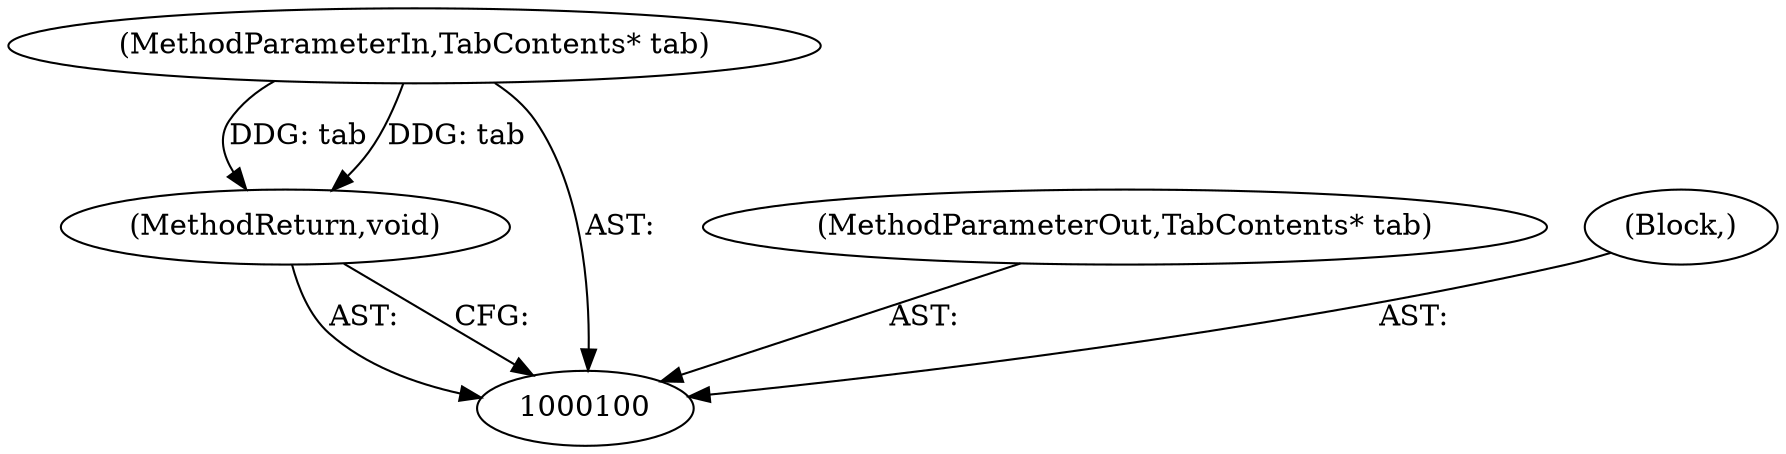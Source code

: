 digraph "0_Chrome_08f0d612f2a4039aaf6733d4e8d0a67614941378" {
"1000103" [label="(MethodReturn,void)"];
"1000101" [label="(MethodParameterIn,TabContents* tab)"];
"1000107" [label="(MethodParameterOut,TabContents* tab)"];
"1000102" [label="(Block,)"];
"1000103" -> "1000100"  [label="AST: "];
"1000103" -> "1000100"  [label="CFG: "];
"1000101" -> "1000103"  [label="DDG: tab"];
"1000101" -> "1000100"  [label="AST: "];
"1000101" -> "1000103"  [label="DDG: tab"];
"1000107" -> "1000100"  [label="AST: "];
"1000102" -> "1000100"  [label="AST: "];
}

